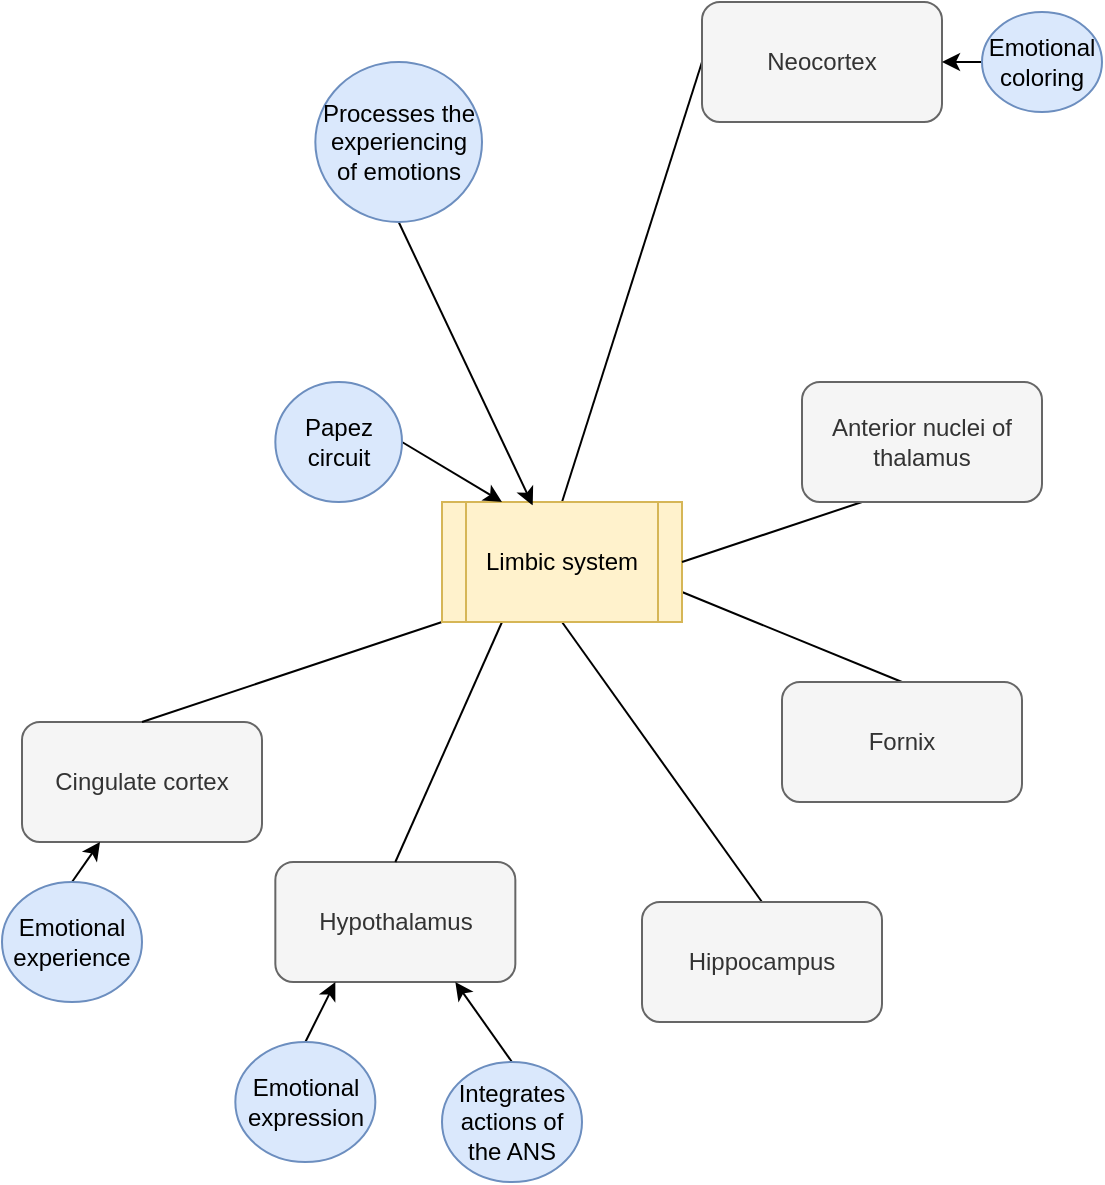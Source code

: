 <mxfile version="14.6.13" type="device"><diagram id="Dgzf3buj2AkMXe1MFAUt" name="Page-1"><mxGraphModel dx="922" dy="831" grid="1" gridSize="10" guides="1" tooltips="1" connect="1" arrows="1" fold="1" page="1" pageScale="1" pageWidth="1600" pageHeight="1200" math="0" shadow="0"><root><mxCell id="0"/><mxCell id="1" parent="0"/><mxCell id="rM5HBp4Zxu2uOmLK_RBU-1" value="Cingulate cortex" style="rounded=1;whiteSpace=wrap;html=1;fillColor=#f5f5f5;strokeColor=#666666;fontColor=#333333;" parent="1" vertex="1"><mxGeometry x="60" y="710" width="120" height="60" as="geometry"/></mxCell><mxCell id="rM5HBp4Zxu2uOmLK_RBU-2" value="Hypothalamus" style="rounded=1;whiteSpace=wrap;html=1;fillColor=#f5f5f5;strokeColor=#666666;fontColor=#333333;" parent="1" vertex="1"><mxGeometry x="186.67" y="780" width="120" height="60" as="geometry"/></mxCell><mxCell id="rM5HBp4Zxu2uOmLK_RBU-21" style="edgeStyle=none;rounded=0;jumpStyle=none;orthogonalLoop=1;jettySize=auto;html=1;exitX=0.5;exitY=0;exitDx=0;exitDy=0;entryX=0.5;entryY=1;entryDx=0;entryDy=0;startArrow=none;startFill=0;endArrow=none;endFill=0;" parent="1" source="rM5HBp4Zxu2uOmLK_RBU-3" target="rM5HBp4Zxu2uOmLK_RBU-4" edge="1"><mxGeometry relative="1" as="geometry"/></mxCell><mxCell id="rM5HBp4Zxu2uOmLK_RBU-3" value="Hippocampus" style="rounded=1;whiteSpace=wrap;html=1;fillColor=#f5f5f5;strokeColor=#666666;fontColor=#333333;" parent="1" vertex="1"><mxGeometry x="370" y="800" width="120" height="60" as="geometry"/></mxCell><mxCell id="rM5HBp4Zxu2uOmLK_RBU-12" style="rounded=0;orthogonalLoop=1;jettySize=auto;html=1;exitX=0.5;exitY=0;exitDx=0;exitDy=0;entryX=0;entryY=0.5;entryDx=0;entryDy=0;startArrow=none;startFill=0;endArrow=none;endFill=0;jumpStyle=none;" parent="1" source="rM5HBp4Zxu2uOmLK_RBU-4" target="rM5HBp4Zxu2uOmLK_RBU-10" edge="1"><mxGeometry relative="1" as="geometry"/></mxCell><mxCell id="rM5HBp4Zxu2uOmLK_RBU-13" style="edgeStyle=none;rounded=0;jumpStyle=none;orthogonalLoop=1;jettySize=auto;html=1;exitX=1;exitY=0.75;exitDx=0;exitDy=0;entryX=0.5;entryY=0;entryDx=0;entryDy=0;startArrow=none;startFill=0;endArrow=none;endFill=0;" parent="1" source="rM5HBp4Zxu2uOmLK_RBU-4" target="rM5HBp4Zxu2uOmLK_RBU-9" edge="1"><mxGeometry relative="1" as="geometry"/></mxCell><mxCell id="rM5HBp4Zxu2uOmLK_RBU-15" style="edgeStyle=none;rounded=0;jumpStyle=none;orthogonalLoop=1;jettySize=auto;html=1;exitX=0.25;exitY=1;exitDx=0;exitDy=0;entryX=0.5;entryY=0;entryDx=0;entryDy=0;startArrow=none;startFill=0;endArrow=none;endFill=0;" parent="1" source="rM5HBp4Zxu2uOmLK_RBU-4" target="rM5HBp4Zxu2uOmLK_RBU-2" edge="1"><mxGeometry relative="1" as="geometry"/></mxCell><mxCell id="rM5HBp4Zxu2uOmLK_RBU-16" style="edgeStyle=none;rounded=0;jumpStyle=none;orthogonalLoop=1;jettySize=auto;html=1;exitX=0;exitY=1;exitDx=0;exitDy=0;entryX=0.5;entryY=0;entryDx=0;entryDy=0;startArrow=none;startFill=0;endArrow=none;endFill=0;" parent="1" source="rM5HBp4Zxu2uOmLK_RBU-4" target="rM5HBp4Zxu2uOmLK_RBU-1" edge="1"><mxGeometry relative="1" as="geometry"/></mxCell><mxCell id="rM5HBp4Zxu2uOmLK_RBU-4" value="Limbic system" style="shape=process;whiteSpace=wrap;html=1;fillColor=#fff2cc;strokeColor=#d6b656;" parent="1" vertex="1"><mxGeometry x="270" y="600" width="120" height="60" as="geometry"/></mxCell><mxCell id="rM5HBp4Zxu2uOmLK_RBU-9" value="Fornix" style="rounded=1;whiteSpace=wrap;html=1;fillColor=#f5f5f5;strokeColor=#666666;fontColor=#333333;" parent="1" vertex="1"><mxGeometry x="440.0" y="690" width="120" height="60" as="geometry"/></mxCell><mxCell id="rM5HBp4Zxu2uOmLK_RBU-10" value="Neocortex" style="rounded=1;whiteSpace=wrap;html=1;fillColor=#f5f5f5;strokeColor=#666666;fontColor=#333333;" parent="1" vertex="1"><mxGeometry x="400.0" y="350" width="120" height="60" as="geometry"/></mxCell><mxCell id="rM5HBp4Zxu2uOmLK_RBU-25" style="edgeStyle=none;rounded=0;jumpStyle=none;orthogonalLoop=1;jettySize=auto;html=1;exitX=0;exitY=0.5;exitDx=0;exitDy=0;entryX=1;entryY=0.5;entryDx=0;entryDy=0;startArrow=none;startFill=0;endArrow=classic;endFill=1;" parent="1" source="rM5HBp4Zxu2uOmLK_RBU-17" target="rM5HBp4Zxu2uOmLK_RBU-10" edge="1"><mxGeometry relative="1" as="geometry"/></mxCell><mxCell id="rM5HBp4Zxu2uOmLK_RBU-17" value="Emotional coloring" style="ellipse;whiteSpace=wrap;html=1;fillColor=#dae8fc;strokeColor=#6c8ebf;" parent="1" vertex="1"><mxGeometry x="540" y="355" width="60" height="50" as="geometry"/></mxCell><mxCell id="rM5HBp4Zxu2uOmLK_RBU-27" style="edgeStyle=none;rounded=0;jumpStyle=none;orthogonalLoop=1;jettySize=auto;html=1;exitX=0.5;exitY=0;exitDx=0;exitDy=0;startArrow=none;startFill=0;endArrow=classic;endFill=1;" parent="1" source="rM5HBp4Zxu2uOmLK_RBU-18" target="rM5HBp4Zxu2uOmLK_RBU-1" edge="1"><mxGeometry relative="1" as="geometry"/></mxCell><mxCell id="rM5HBp4Zxu2uOmLK_RBU-18" value="Emotional experience" style="ellipse;whiteSpace=wrap;html=1;fillColor=#dae8fc;strokeColor=#6c8ebf;" parent="1" vertex="1"><mxGeometry x="50" y="790" width="70" height="60" as="geometry"/></mxCell><mxCell id="rM5HBp4Zxu2uOmLK_RBU-28" style="edgeStyle=none;rounded=0;jumpStyle=none;orthogonalLoop=1;jettySize=auto;html=1;exitX=0.5;exitY=0;exitDx=0;exitDy=0;entryX=0.25;entryY=1;entryDx=0;entryDy=0;startArrow=none;startFill=0;endArrow=classic;endFill=1;" parent="1" source="rM5HBp4Zxu2uOmLK_RBU-19" target="rM5HBp4Zxu2uOmLK_RBU-2" edge="1"><mxGeometry relative="1" as="geometry"/></mxCell><mxCell id="rM5HBp4Zxu2uOmLK_RBU-19" value="Emotional expression" style="ellipse;whiteSpace=wrap;html=1;fillColor=#dae8fc;strokeColor=#6c8ebf;" parent="1" vertex="1"><mxGeometry x="166.67" y="870" width="70" height="60" as="geometry"/></mxCell><mxCell id="rM5HBp4Zxu2uOmLK_RBU-22" style="edgeStyle=none;rounded=0;jumpStyle=none;orthogonalLoop=1;jettySize=auto;html=1;exitX=0.25;exitY=1;exitDx=0;exitDy=0;entryX=1;entryY=0.5;entryDx=0;entryDy=0;startArrow=none;startFill=0;endArrow=none;endFill=0;" parent="1" source="rM5HBp4Zxu2uOmLK_RBU-20" target="rM5HBp4Zxu2uOmLK_RBU-4" edge="1"><mxGeometry relative="1" as="geometry"/></mxCell><mxCell id="rM5HBp4Zxu2uOmLK_RBU-20" value="Anterior nuclei of thalamus" style="rounded=1;whiteSpace=wrap;html=1;fillColor=#f5f5f5;strokeColor=#666666;fontColor=#333333;" parent="1" vertex="1"><mxGeometry x="450" y="540" width="120" height="60" as="geometry"/></mxCell><mxCell id="rM5HBp4Zxu2uOmLK_RBU-32" style="edgeStyle=none;rounded=0;jumpStyle=none;orthogonalLoop=1;jettySize=auto;html=1;exitX=0.5;exitY=1;exitDx=0;exitDy=0;entryX=0.378;entryY=0.028;entryDx=0;entryDy=0;startArrow=none;startFill=0;endArrow=classic;endFill=1;entryPerimeter=0;" parent="1" source="rM5HBp4Zxu2uOmLK_RBU-31" target="rM5HBp4Zxu2uOmLK_RBU-4" edge="1"><mxGeometry relative="1" as="geometry"/></mxCell><mxCell id="rM5HBp4Zxu2uOmLK_RBU-31" value="Processes the experiencing of emotions" style="ellipse;whiteSpace=wrap;html=1;fillColor=#dae8fc;strokeColor=#6c8ebf;" parent="1" vertex="1"><mxGeometry x="206.67" y="380" width="83.33" height="80" as="geometry"/></mxCell><mxCell id="rM5HBp4Zxu2uOmLK_RBU-34" style="edgeStyle=none;rounded=0;jumpStyle=none;orthogonalLoop=1;jettySize=auto;html=1;exitX=1;exitY=0.5;exitDx=0;exitDy=0;entryX=0.25;entryY=0;entryDx=0;entryDy=0;startArrow=none;startFill=0;endArrow=classic;endFill=1;" parent="1" source="rM5HBp4Zxu2uOmLK_RBU-33" target="rM5HBp4Zxu2uOmLK_RBU-4" edge="1"><mxGeometry relative="1" as="geometry"/></mxCell><mxCell id="rM5HBp4Zxu2uOmLK_RBU-33" value="Papez circuit" style="ellipse;whiteSpace=wrap;html=1;fillColor=#dae8fc;strokeColor=#6c8ebf;" parent="1" vertex="1"><mxGeometry x="186.67" y="540" width="63.33" height="60" as="geometry"/></mxCell><mxCell id="rM5HBp4Zxu2uOmLK_RBU-36" style="edgeStyle=none;rounded=0;jumpStyle=none;orthogonalLoop=1;jettySize=auto;html=1;exitX=0.5;exitY=0;exitDx=0;exitDy=0;entryX=0.75;entryY=1;entryDx=0;entryDy=0;startArrow=none;startFill=0;endArrow=classic;endFill=1;" parent="1" source="rM5HBp4Zxu2uOmLK_RBU-35" target="rM5HBp4Zxu2uOmLK_RBU-2" edge="1"><mxGeometry relative="1" as="geometry"/></mxCell><mxCell id="rM5HBp4Zxu2uOmLK_RBU-35" value="Integrates actions of the ANS" style="ellipse;whiteSpace=wrap;html=1;fillColor=#dae8fc;strokeColor=#6c8ebf;" parent="1" vertex="1"><mxGeometry x="270" y="880" width="70" height="60" as="geometry"/></mxCell></root></mxGraphModel></diagram></mxfile>
